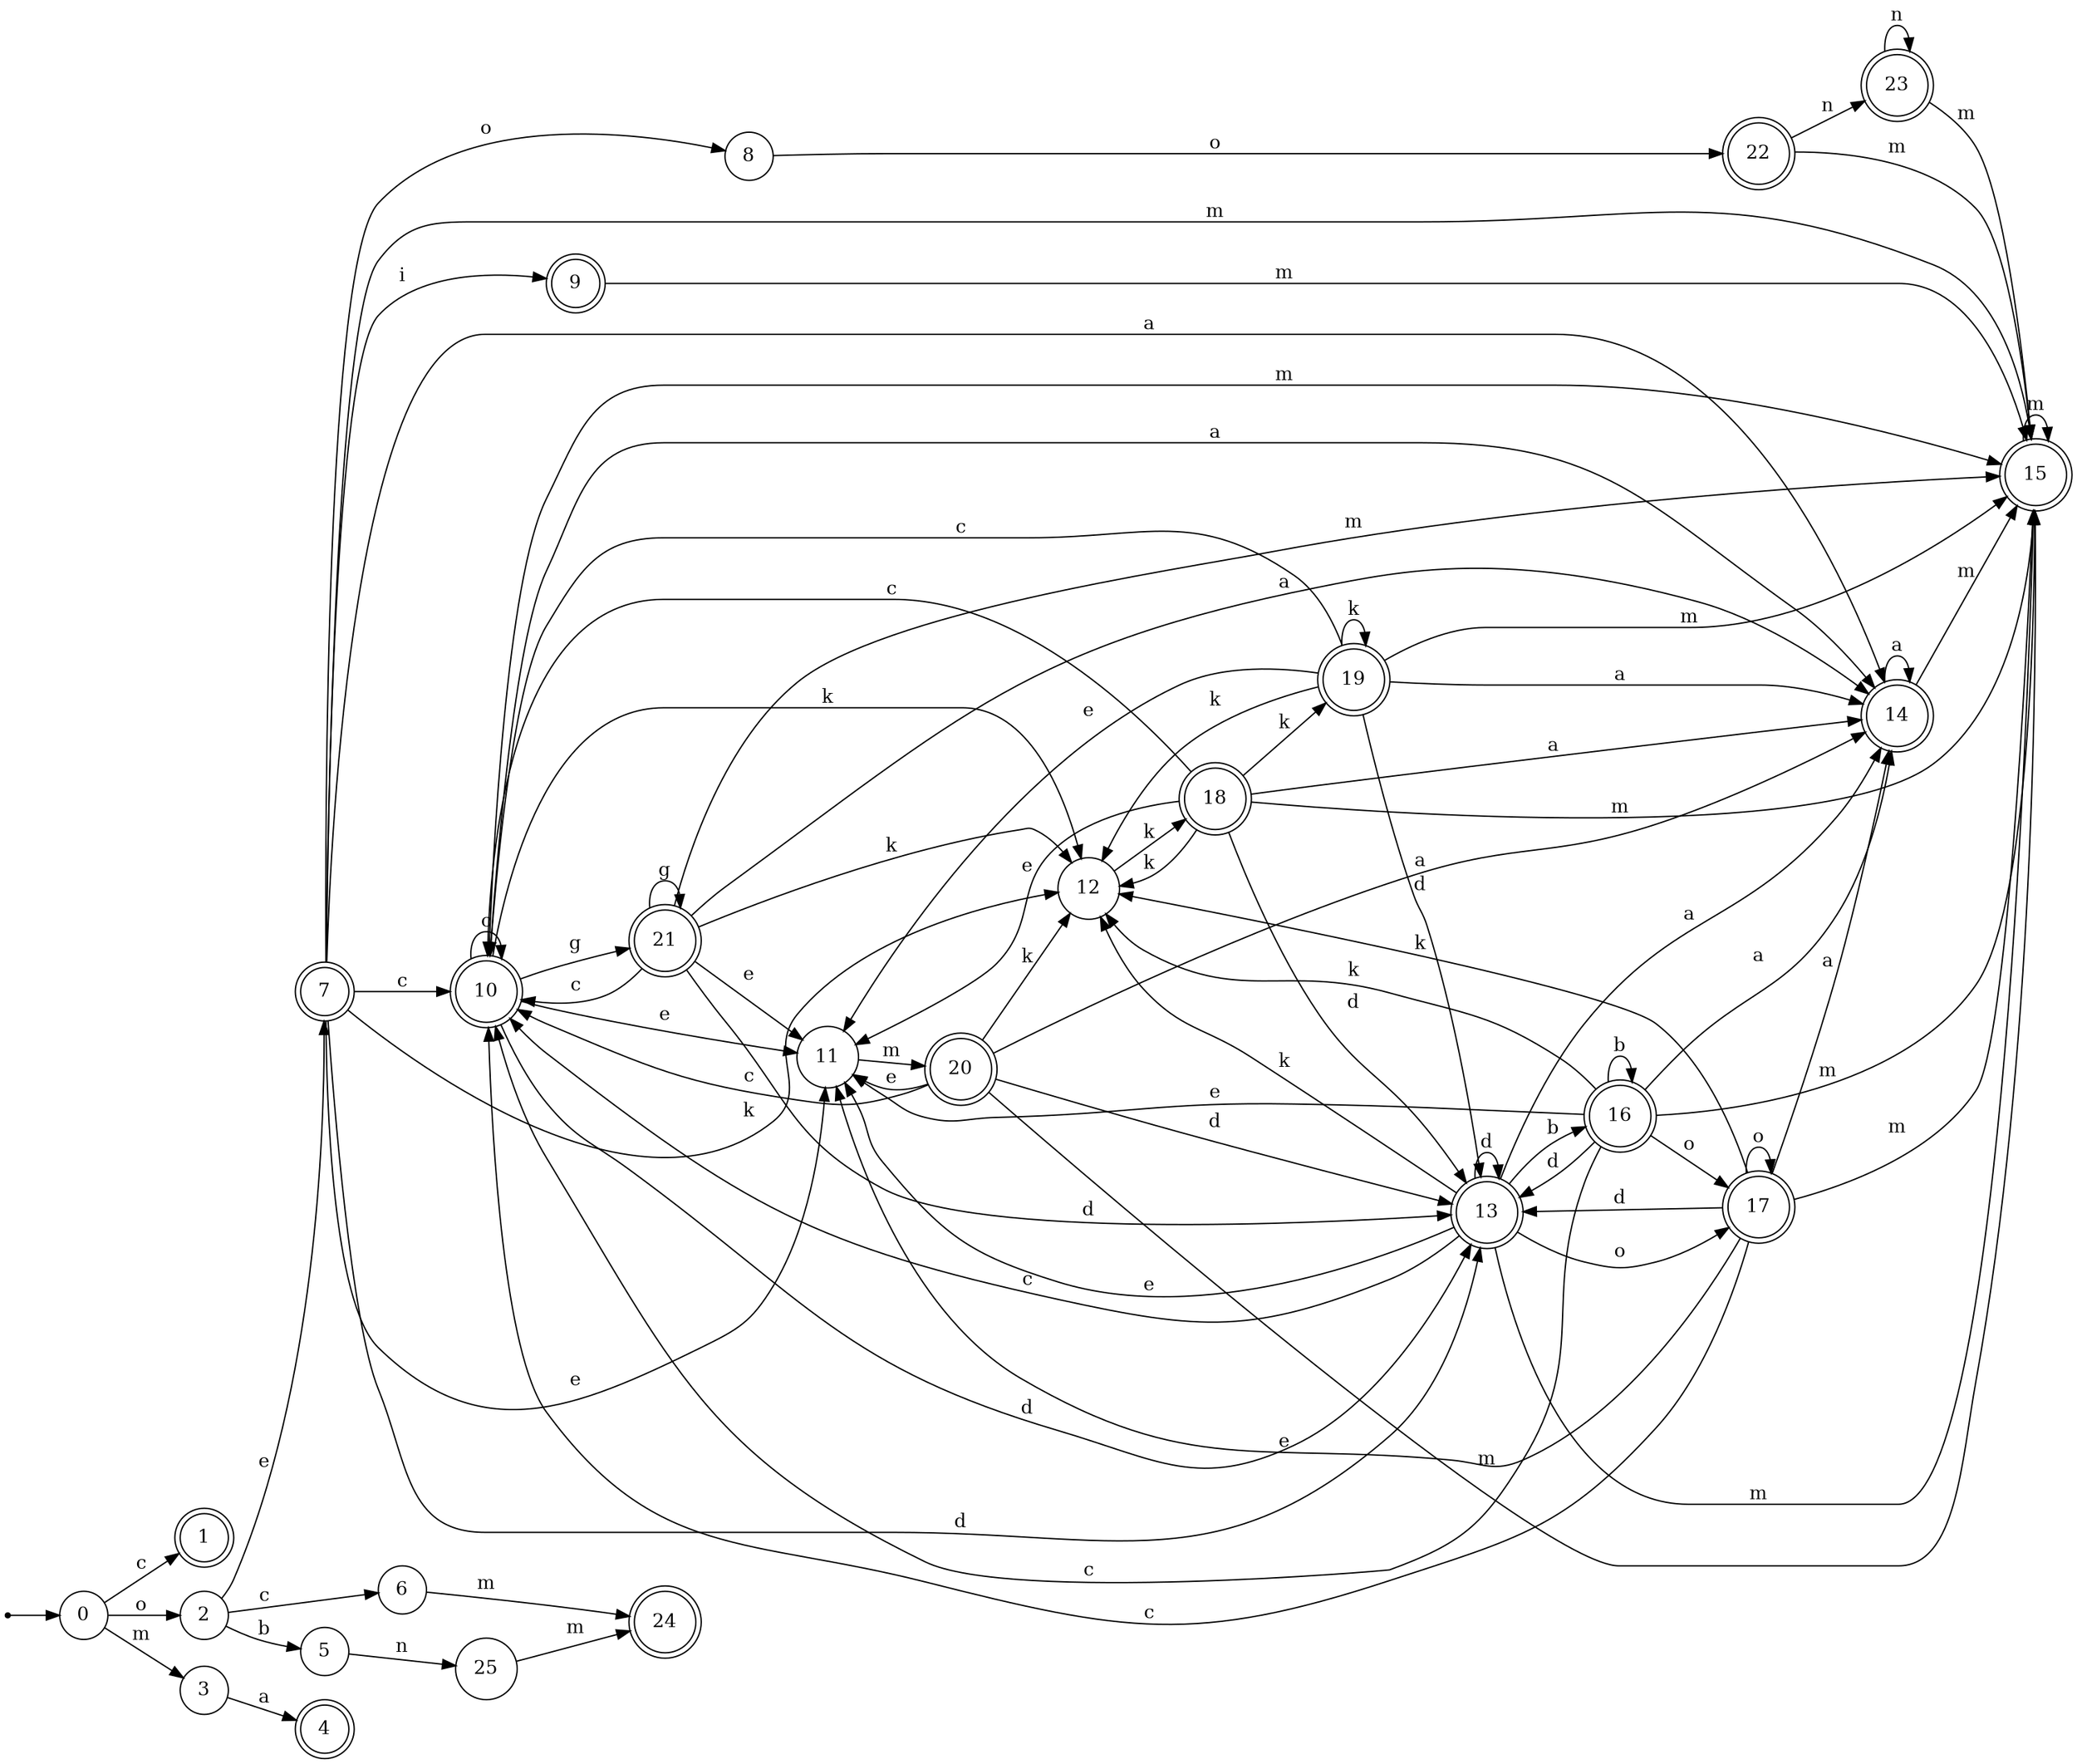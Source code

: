 digraph finite_state_machine {
rankdir=LR;
size="20,20";
node [shape = point]; "dummy0"
node [shape = circle]; "0";
"dummy0" -> "0";
node [shape = doublecircle]; "1";node [shape = circle]; "2";
node [shape = circle]; "3";
node [shape = doublecircle]; "4";node [shape = circle]; "5";
node [shape = circle]; "6";
node [shape = doublecircle]; "7";node [shape = circle]; "8";
node [shape = doublecircle]; "9";node [shape = doublecircle]; "10";node [shape = circle]; "11";
node [shape = circle]; "12";
node [shape = doublecircle]; "13";node [shape = doublecircle]; "14";node [shape = doublecircle]; "15";node [shape = doublecircle]; "16";node [shape = doublecircle]; "17";node [shape = doublecircle]; "18";node [shape = doublecircle]; "19";node [shape = doublecircle]; "20";node [shape = doublecircle]; "21";node [shape = doublecircle]; "22";node [shape = doublecircle]; "23";node [shape = doublecircle]; "24";node [shape = circle]; "25";
"0" -> "1" [label = "c"];
 "0" -> "2" [label = "o"];
 "0" -> "3" [label = "m"];
 "3" -> "4" [label = "a"];
 "2" -> "5" [label = "b"];
 "2" -> "6" [label = "c"];
 "2" -> "7" [label = "e"];
 "7" -> "8" [label = "o"];
 "7" -> "9" [label = "i"];
 "7" -> "10" [label = "c"];
 "7" -> "11" [label = "e"];
 "7" -> "12" [label = "k"];
 "7" -> "13" [label = "d"];
 "7" -> "14" [label = "a"];
 "7" -> "15" [label = "m"];
 "15" -> "15" [label = "m"];
 "14" -> "14" [label = "a"];
 "14" -> "15" [label = "m"];
 "13" -> "13" [label = "d"];
 "13" -> "16" [label = "b"];
 "13" -> "17" [label = "o"];
 "13" -> "10" [label = "c"];
 "13" -> "11" [label = "e"];
 "13" -> "12" [label = "k"];
 "13" -> "14" [label = "a"];
 "13" -> "15" [label = "m"];
 "17" -> "17" [label = "o"];
 "17" -> "13" [label = "d"];
 "17" -> "10" [label = "c"];
 "17" -> "11" [label = "e"];
 "17" -> "12" [label = "k"];
 "17" -> "14" [label = "a"];
 "17" -> "15" [label = "m"];
 "16" -> "16" [label = "b"];
 "16" -> "13" [label = "d"];
 "16" -> "17" [label = "o"];
 "16" -> "10" [label = "c"];
 "16" -> "11" [label = "e"];
 "16" -> "12" [label = "k"];
 "16" -> "14" [label = "a"];
 "16" -> "15" [label = "m"];
 "12" -> "18" [label = "k"];
 "18" -> "19" [label = "k"];
 "18" -> "12" [label = "k"];
 "18" -> "10" [label = "c"];
 "18" -> "11" [label = "e"];
 "18" -> "13" [label = "d"];
 "18" -> "14" [label = "a"];
 "18" -> "15" [label = "m"];
 "19" -> "19" [label = "k"];
 "19" -> "12" [label = "k"];
 "19" -> "10" [label = "c"];
 "19" -> "11" [label = "e"];
 "19" -> "13" [label = "d"];
 "19" -> "14" [label = "a"];
 "19" -> "15" [label = "m"];
 "11" -> "20" [label = "m"];
 "20" -> "11" [label = "e"];
 "20" -> "10" [label = "c"];
 "20" -> "12" [label = "k"];
 "20" -> "13" [label = "d"];
 "20" -> "14" [label = "a"];
 "20" -> "15" [label = "m"];
 "10" -> "10" [label = "c"];
 "10" -> "21" [label = "g"];
 "10" -> "11" [label = "e"];
 "10" -> "12" [label = "k"];
 "10" -> "13" [label = "d"];
 "10" -> "14" [label = "a"];
 "10" -> "15" [label = "m"];
 "21" -> "21" [label = "g"];
 "21" -> "10" [label = "c"];
 "21" -> "11" [label = "e"];
 "21" -> "12" [label = "k"];
 "21" -> "13" [label = "d"];
 "21" -> "14" [label = "a"];
 "21" -> "15" [label = "m"];
 "9" -> "15" [label = "m"];
 "8" -> "22" [label = "o"];
 "22" -> "23" [label = "n"];
 "22" -> "15" [label = "m"];
 "23" -> "23" [label = "n"];
 "23" -> "15" [label = "m"];
 "6" -> "24" [label = "m"];
 "5" -> "25" [label = "n"];
 "25" -> "24" [label = "m"];
 }
